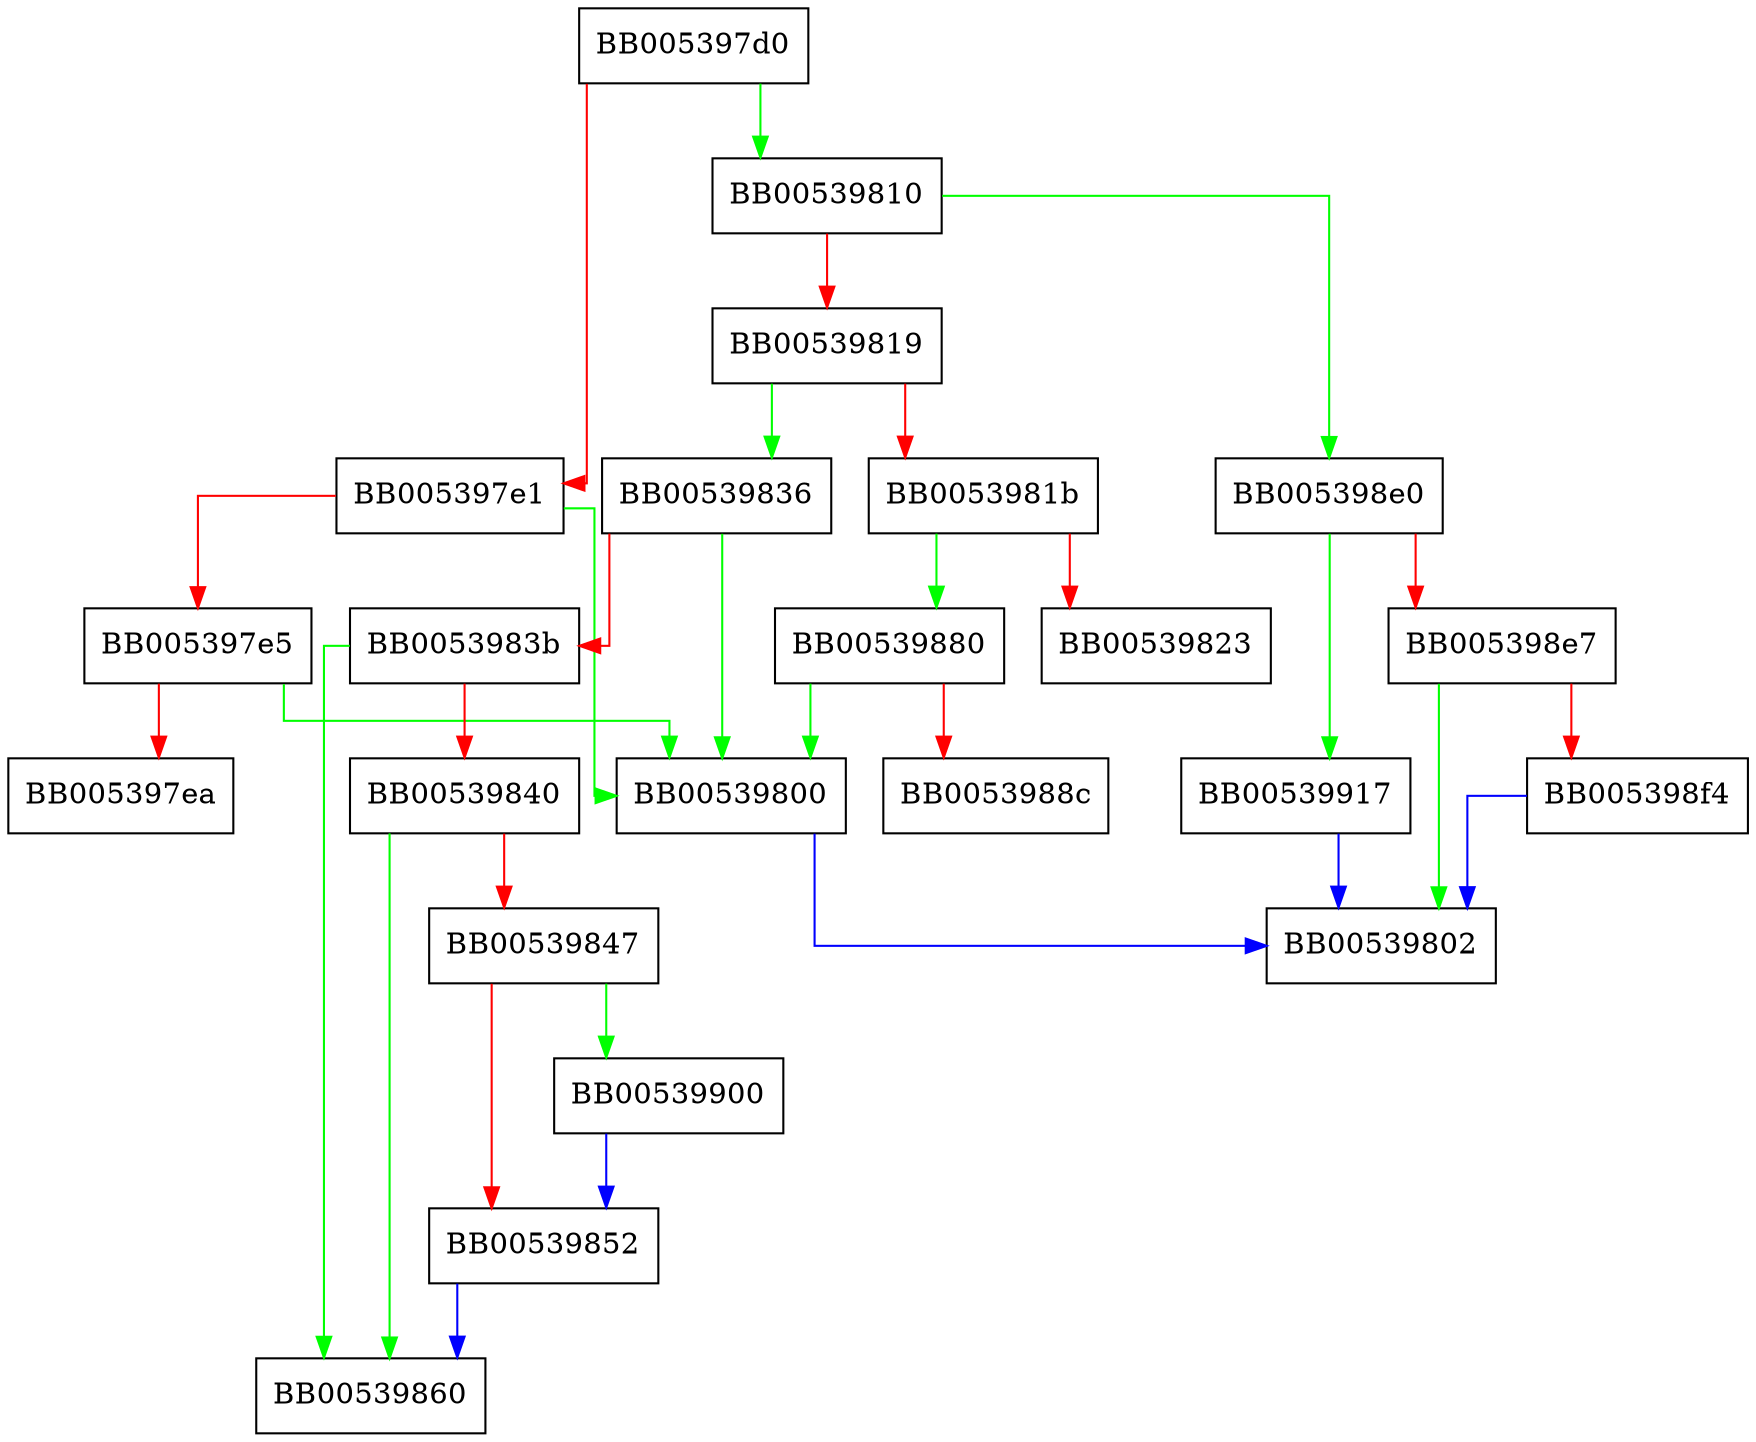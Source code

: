 digraph fd_ctrl {
  node [shape="box"];
  graph [splines=ortho];
  BB005397d0 -> BB00539810 [color="green"];
  BB005397d0 -> BB005397e1 [color="red"];
  BB005397e1 -> BB00539800 [color="green"];
  BB005397e1 -> BB005397e5 [color="red"];
  BB005397e5 -> BB00539800 [color="green"];
  BB005397e5 -> BB005397ea [color="red"];
  BB00539800 -> BB00539802 [color="blue"];
  BB00539810 -> BB005398e0 [color="green"];
  BB00539810 -> BB00539819 [color="red"];
  BB00539819 -> BB00539836 [color="green"];
  BB00539819 -> BB0053981b [color="red"];
  BB0053981b -> BB00539880 [color="green"];
  BB0053981b -> BB00539823 [color="red"];
  BB00539836 -> BB00539800 [color="green"];
  BB00539836 -> BB0053983b [color="red"];
  BB0053983b -> BB00539860 [color="green"];
  BB0053983b -> BB00539840 [color="red"];
  BB00539840 -> BB00539860 [color="green"];
  BB00539840 -> BB00539847 [color="red"];
  BB00539847 -> BB00539900 [color="green"];
  BB00539847 -> BB00539852 [color="red"];
  BB00539852 -> BB00539860 [color="blue"];
  BB00539880 -> BB00539800 [color="green"];
  BB00539880 -> BB0053988c [color="red"];
  BB005398e0 -> BB00539917 [color="green"];
  BB005398e0 -> BB005398e7 [color="red"];
  BB005398e7 -> BB00539802 [color="green"];
  BB005398e7 -> BB005398f4 [color="red"];
  BB005398f4 -> BB00539802 [color="blue"];
  BB00539900 -> BB00539852 [color="blue"];
  BB00539917 -> BB00539802 [color="blue"];
}